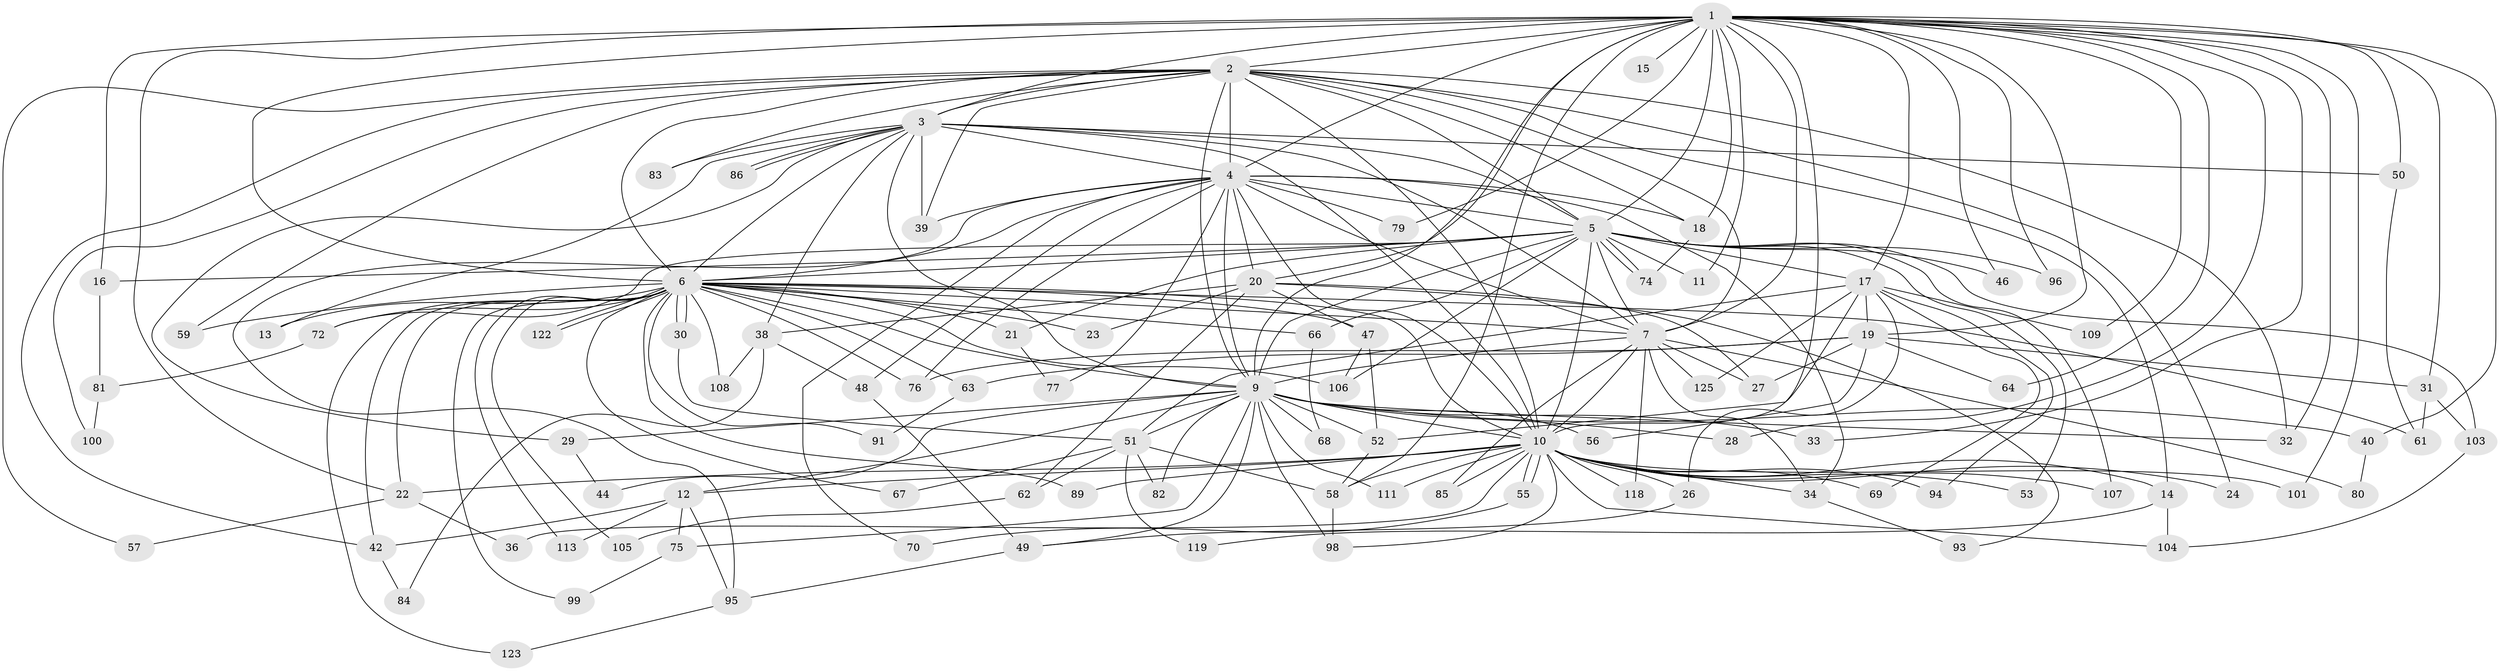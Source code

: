 // original degree distribution, {18: 0.008, 19: 0.016, 21: 0.008, 27: 0.008, 35: 0.008, 15: 0.008, 23: 0.008, 20: 0.008, 31: 0.008, 2: 0.536, 6: 0.016, 4: 0.064, 3: 0.256, 10: 0.016, 8: 0.016, 5: 0.008, 7: 0.008}
// Generated by graph-tools (version 1.1) at 2025/41/03/06/25 10:41:35]
// undirected, 97 vertices, 230 edges
graph export_dot {
graph [start="1"]
  node [color=gray90,style=filled];
  1 [super="+8"];
  2 [super="+60"];
  3 [super="+114"];
  4 [super="+112"];
  5 [super="+45"];
  6 [super="+41"];
  7 [super="+73"];
  9 [super="+25"];
  10 [super="+92"];
  11;
  12;
  13;
  14;
  15;
  16;
  17 [super="+87"];
  18;
  19;
  20;
  21;
  22 [super="+71"];
  23;
  24;
  26;
  27 [super="+65"];
  28;
  29;
  30;
  31 [super="+102"];
  32 [super="+35"];
  33;
  34 [super="+37"];
  36;
  38 [super="+78"];
  39 [super="+43"];
  40;
  42 [super="+117"];
  44;
  46;
  47;
  48;
  49 [super="+54"];
  50;
  51 [super="+115"];
  52 [super="+97"];
  53;
  55;
  56;
  57;
  58 [super="+90"];
  59;
  61;
  62;
  63;
  64;
  66;
  67;
  68;
  69;
  70;
  72;
  74 [super="+88"];
  75;
  76 [super="+121"];
  77;
  79;
  80;
  81;
  82;
  83;
  84;
  85;
  86;
  89;
  91;
  93;
  94;
  95 [super="+120"];
  96;
  98 [super="+116"];
  99;
  100;
  101;
  103 [super="+124"];
  104;
  105;
  106 [super="+110"];
  107;
  108;
  109;
  111;
  113;
  118;
  119;
  122;
  123;
  125;
  1 -- 2 [weight=2];
  1 -- 3 [weight=2];
  1 -- 4 [weight=2];
  1 -- 5 [weight=2];
  1 -- 6 [weight=2];
  1 -- 7 [weight=2];
  1 -- 9 [weight=2];
  1 -- 10 [weight=2];
  1 -- 11;
  1 -- 15 [weight=2];
  1 -- 16;
  1 -- 19;
  1 -- 20 [weight=2];
  1 -- 28;
  1 -- 46;
  1 -- 79;
  1 -- 96;
  1 -- 64;
  1 -- 17;
  1 -- 18;
  1 -- 31;
  1 -- 32;
  1 -- 33;
  1 -- 101;
  1 -- 40;
  1 -- 109;
  1 -- 50;
  1 -- 22;
  1 -- 58;
  2 -- 3;
  2 -- 4;
  2 -- 5;
  2 -- 6;
  2 -- 7;
  2 -- 9;
  2 -- 10;
  2 -- 14;
  2 -- 24;
  2 -- 32;
  2 -- 39;
  2 -- 57;
  2 -- 59;
  2 -- 83;
  2 -- 100;
  2 -- 18;
  2 -- 42;
  3 -- 4 [weight=2];
  3 -- 5;
  3 -- 6;
  3 -- 7 [weight=2];
  3 -- 9;
  3 -- 10;
  3 -- 13;
  3 -- 29;
  3 -- 38;
  3 -- 50;
  3 -- 83;
  3 -- 86;
  3 -- 86;
  3 -- 39;
  4 -- 5;
  4 -- 6;
  4 -- 7;
  4 -- 9;
  4 -- 10 [weight=2];
  4 -- 18;
  4 -- 34;
  4 -- 39;
  4 -- 48;
  4 -- 70;
  4 -- 77;
  4 -- 79;
  4 -- 95;
  4 -- 20;
  4 -- 76;
  5 -- 6 [weight=2];
  5 -- 7;
  5 -- 9 [weight=2];
  5 -- 10;
  5 -- 11;
  5 -- 16;
  5 -- 17;
  5 -- 21;
  5 -- 46;
  5 -- 53;
  5 -- 66;
  5 -- 72;
  5 -- 74;
  5 -- 74;
  5 -- 96;
  5 -- 103;
  5 -- 106;
  5 -- 107;
  6 -- 7;
  6 -- 9;
  6 -- 10;
  6 -- 13;
  6 -- 21;
  6 -- 22;
  6 -- 23;
  6 -- 30;
  6 -- 30;
  6 -- 42;
  6 -- 47;
  6 -- 59;
  6 -- 61;
  6 -- 63;
  6 -- 66;
  6 -- 67;
  6 -- 72;
  6 -- 76;
  6 -- 89;
  6 -- 91;
  6 -- 99;
  6 -- 105;
  6 -- 108;
  6 -- 113;
  6 -- 122;
  6 -- 122;
  6 -- 123;
  6 -- 106;
  7 -- 9;
  7 -- 10;
  7 -- 80;
  7 -- 118;
  7 -- 125;
  7 -- 34;
  7 -- 27;
  7 -- 85;
  9 -- 10;
  9 -- 12;
  9 -- 29;
  9 -- 40;
  9 -- 49;
  9 -- 51;
  9 -- 52;
  9 -- 75;
  9 -- 82;
  9 -- 98;
  9 -- 33;
  9 -- 68;
  9 -- 44;
  9 -- 111;
  9 -- 56;
  9 -- 28;
  9 -- 32;
  10 -- 12;
  10 -- 14;
  10 -- 22;
  10 -- 24;
  10 -- 26;
  10 -- 34;
  10 -- 36;
  10 -- 53;
  10 -- 55;
  10 -- 55;
  10 -- 58;
  10 -- 69;
  10 -- 85;
  10 -- 89;
  10 -- 94;
  10 -- 98;
  10 -- 101;
  10 -- 104;
  10 -- 107;
  10 -- 111;
  10 -- 118;
  12 -- 42;
  12 -- 75;
  12 -- 95;
  12 -- 113;
  14 -- 104;
  14 -- 119;
  16 -- 81;
  17 -- 19;
  17 -- 26;
  17 -- 52;
  17 -- 69;
  17 -- 94;
  17 -- 109;
  17 -- 125;
  17 -- 51;
  18 -- 74;
  19 -- 27;
  19 -- 31;
  19 -- 56;
  19 -- 63;
  19 -- 64;
  19 -- 76;
  20 -- 23;
  20 -- 27;
  20 -- 38 [weight=2];
  20 -- 47;
  20 -- 62;
  20 -- 93;
  21 -- 77;
  22 -- 36;
  22 -- 57;
  26 -- 49;
  29 -- 44;
  30 -- 51;
  31 -- 103;
  31 -- 61;
  34 -- 93;
  38 -- 48;
  38 -- 84;
  38 -- 108;
  40 -- 80;
  42 -- 84;
  47 -- 106;
  47 -- 52;
  48 -- 49;
  49 -- 95;
  50 -- 61;
  51 -- 62;
  51 -- 67;
  51 -- 82;
  51 -- 58;
  51 -- 119;
  52 -- 58;
  55 -- 70;
  58 -- 98;
  62 -- 105;
  63 -- 91;
  66 -- 68;
  72 -- 81;
  75 -- 99;
  81 -- 100;
  95 -- 123;
  103 -- 104;
}
